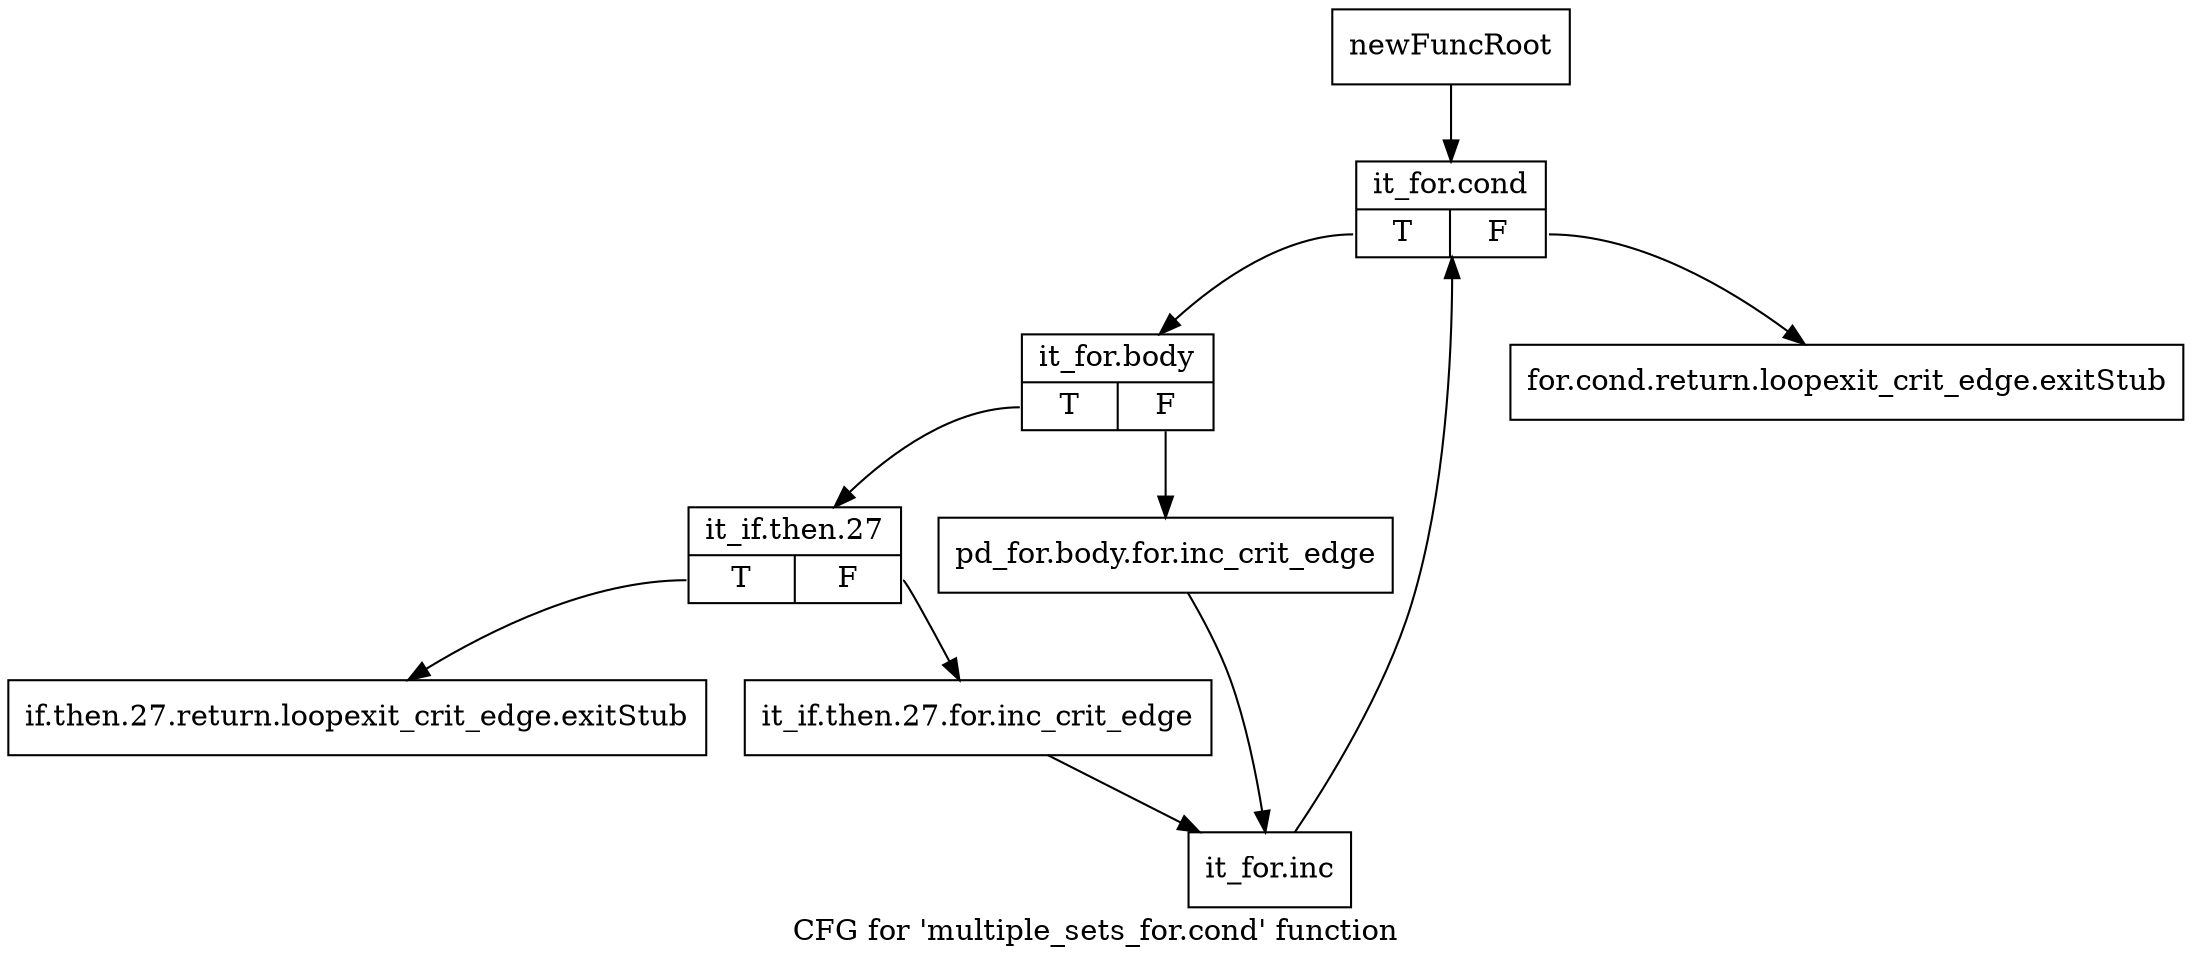 digraph "CFG for 'multiple_sets_for.cond' function" {
	label="CFG for 'multiple_sets_for.cond' function";

	Node0xc0d14c0 [shape=record,label="{newFuncRoot}"];
	Node0xc0d14c0 -> Node0xc0d15b0;
	Node0xc0d1510 [shape=record,label="{for.cond.return.loopexit_crit_edge.exitStub}"];
	Node0xc0d1560 [shape=record,label="{if.then.27.return.loopexit_crit_edge.exitStub}"];
	Node0xc0d15b0 [shape=record,label="{it_for.cond|{<s0>T|<s1>F}}"];
	Node0xc0d15b0:s0 -> Node0xc0d1600;
	Node0xc0d15b0:s1 -> Node0xc0d1510;
	Node0xc0d1600 [shape=record,label="{it_for.body|{<s0>T|<s1>F}}"];
	Node0xc0d1600:s0 -> Node0xc0d16a0;
	Node0xc0d1600:s1 -> Node0xc0d1650;
	Node0xc0d1650 [shape=record,label="{pd_for.body.for.inc_crit_edge}"];
	Node0xc0d1650 -> Node0xc0d1740;
	Node0xc0d16a0 [shape=record,label="{it_if.then.27|{<s0>T|<s1>F}}"];
	Node0xc0d16a0:s0 -> Node0xc0d1560;
	Node0xc0d16a0:s1 -> Node0xc0d16f0;
	Node0xc0d16f0 [shape=record,label="{it_if.then.27.for.inc_crit_edge}"];
	Node0xc0d16f0 -> Node0xc0d1740;
	Node0xc0d1740 [shape=record,label="{it_for.inc}"];
	Node0xc0d1740 -> Node0xc0d15b0;
}
